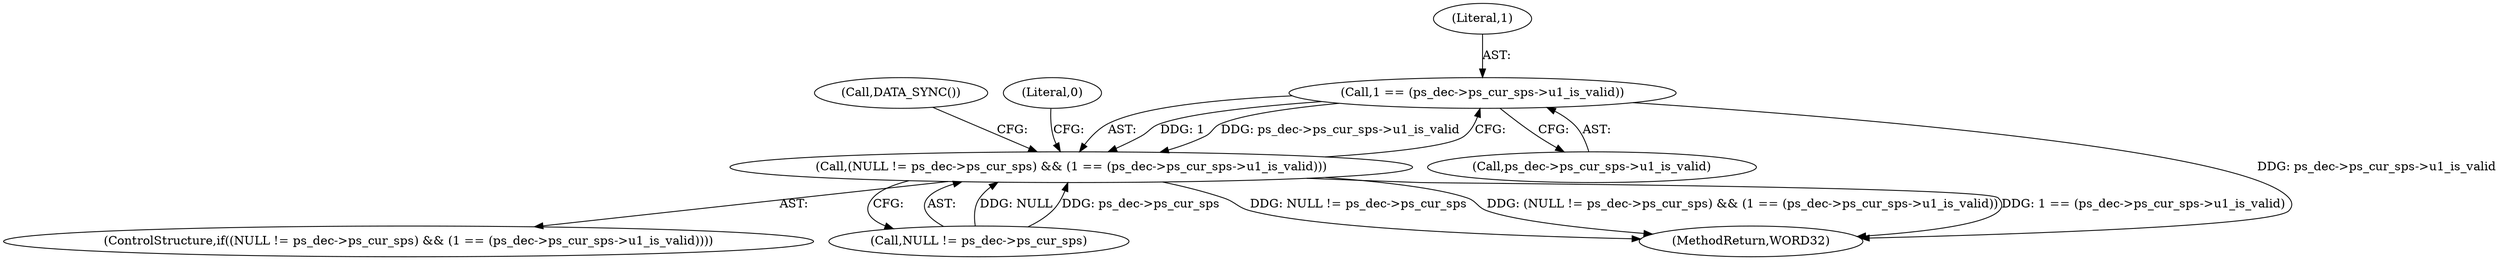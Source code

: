 digraph "0_Android_33ef7de9ddc8ea7eb9cbc440d1cf89957a0c267b@pointer" {
"1002149" [label="(Call,1 == (ps_dec->ps_cur_sps->u1_is_valid))"];
"1002143" [label="(Call,(NULL != ps_dec->ps_cur_sps) && (1 == (ps_dec->ps_cur_sps->u1_is_valid)))"];
"1002149" [label="(Call,1 == (ps_dec->ps_cur_sps->u1_is_valid))"];
"1002150" [label="(Literal,1)"];
"1002143" [label="(Call,(NULL != ps_dec->ps_cur_sps) && (1 == (ps_dec->ps_cur_sps->u1_is_valid)))"];
"1002178" [label="(Call,DATA_SYNC())"];
"1002142" [label="(ControlStructure,if((NULL != ps_dec->ps_cur_sps) && (1 == (ps_dec->ps_cur_sps->u1_is_valid))))"];
"1002151" [label="(Call,ps_dec->ps_cur_sps->u1_is_valid)"];
"1002144" [label="(Call,NULL != ps_dec->ps_cur_sps)"];
"1002160" [label="(Literal,0)"];
"1002186" [label="(MethodReturn,WORD32)"];
"1002149" -> "1002143"  [label="AST: "];
"1002149" -> "1002151"  [label="CFG: "];
"1002150" -> "1002149"  [label="AST: "];
"1002151" -> "1002149"  [label="AST: "];
"1002143" -> "1002149"  [label="CFG: "];
"1002149" -> "1002186"  [label="DDG: ps_dec->ps_cur_sps->u1_is_valid"];
"1002149" -> "1002143"  [label="DDG: 1"];
"1002149" -> "1002143"  [label="DDG: ps_dec->ps_cur_sps->u1_is_valid"];
"1002143" -> "1002142"  [label="AST: "];
"1002143" -> "1002144"  [label="CFG: "];
"1002144" -> "1002143"  [label="AST: "];
"1002160" -> "1002143"  [label="CFG: "];
"1002178" -> "1002143"  [label="CFG: "];
"1002143" -> "1002186"  [label="DDG: NULL != ps_dec->ps_cur_sps"];
"1002143" -> "1002186"  [label="DDG: (NULL != ps_dec->ps_cur_sps) && (1 == (ps_dec->ps_cur_sps->u1_is_valid))"];
"1002143" -> "1002186"  [label="DDG: 1 == (ps_dec->ps_cur_sps->u1_is_valid)"];
"1002144" -> "1002143"  [label="DDG: NULL"];
"1002144" -> "1002143"  [label="DDG: ps_dec->ps_cur_sps"];
}
